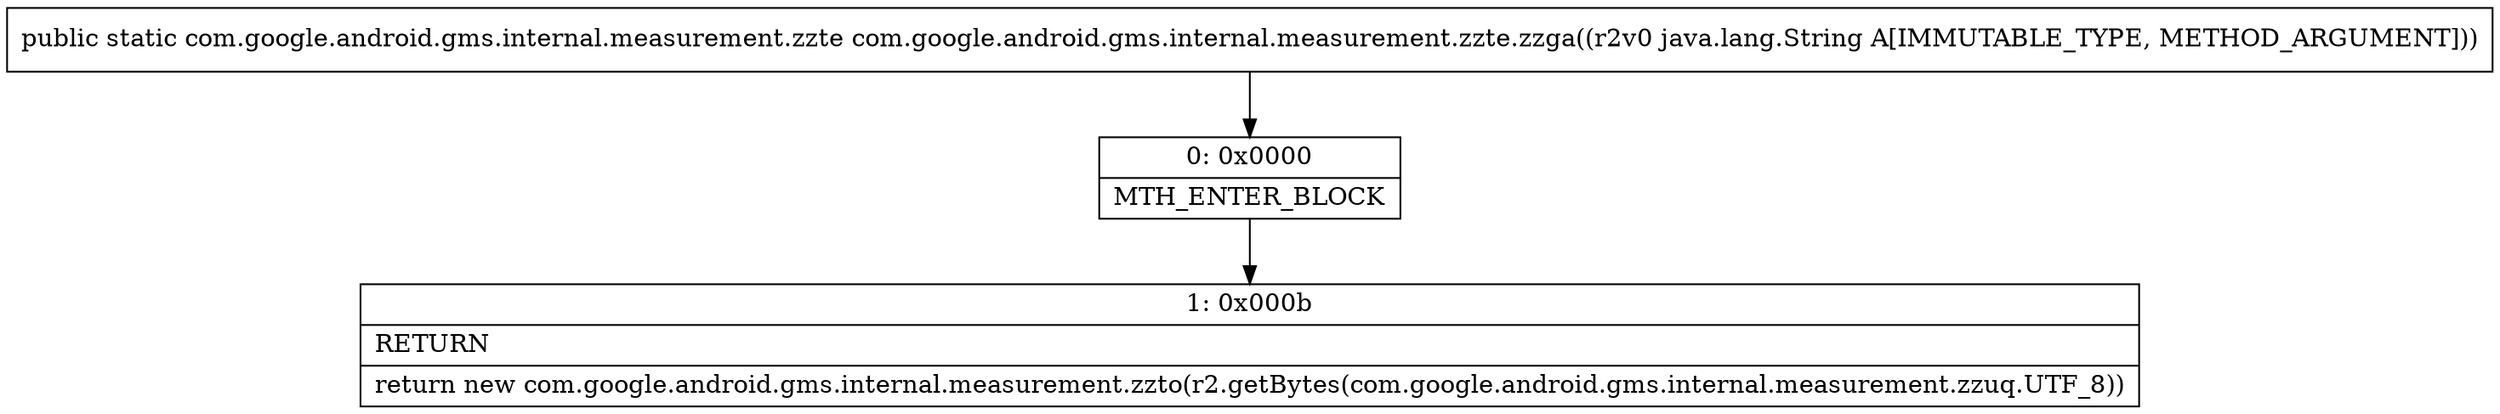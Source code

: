 digraph "CFG forcom.google.android.gms.internal.measurement.zzte.zzga(Ljava\/lang\/String;)Lcom\/google\/android\/gms\/internal\/measurement\/zzte;" {
Node_0 [shape=record,label="{0\:\ 0x0000|MTH_ENTER_BLOCK\l}"];
Node_1 [shape=record,label="{1\:\ 0x000b|RETURN\l|return new com.google.android.gms.internal.measurement.zzto(r2.getBytes(com.google.android.gms.internal.measurement.zzuq.UTF_8))\l}"];
MethodNode[shape=record,label="{public static com.google.android.gms.internal.measurement.zzte com.google.android.gms.internal.measurement.zzte.zzga((r2v0 java.lang.String A[IMMUTABLE_TYPE, METHOD_ARGUMENT])) }"];
MethodNode -> Node_0;
Node_0 -> Node_1;
}

